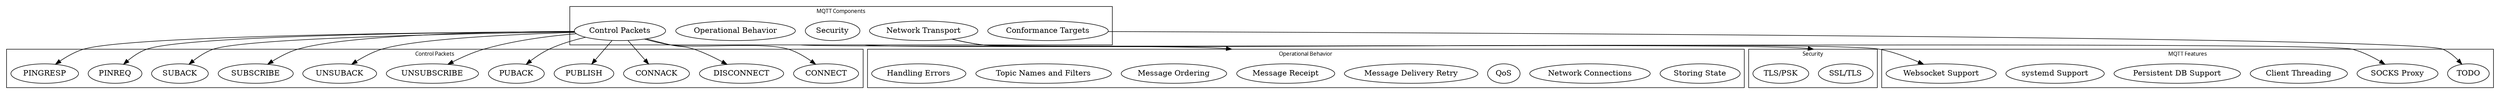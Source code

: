 // Testing manually-constructing a simple digraph from the RFC.
digraph G {
	graph [fontsize=10 fontname="Verdana" compound=true];
	#subgraph cluster_0 {
	#	label="Example subgraph";
	#	a -> b[label="0.2",weight="0.2"];
	#   a -> c[label="0.4",weight="0.4"];
	#   c -> b[label="0.6",weight="0.6"];
	#   c -> e[label="0.6",weight="0.6"];
	#   e -> e[label="0.1",weight="0.1"];
	#   e -> b[label="0.7",weight="0.7"];
	#}

	subgraph cluster_components {
		label="MQTT Components";
		"Control Packets";
		"Operational Behavior";
		"Security";
		"Network Transport";
		"Conformance Targets"; // Maybe.
	}

	// I think this cluster will go away after I fill in the rest.
	subgraph cluster_features {
		label="MQTT Features";
		//"Security" -> "SSL/TLS" -> "TLS/PSK";
		"Network Transport" -> "Websocket Support";
		"Network Transport" -> "SOCKS Proxy";
		"Client Threading";
		"Persistent DB Support";
		"systemd Support";
		//"Operational Behavior" -> "TODO";
		"Conformance Targets" -> "TODO";
		"Control Packets";
	}

	subgraph cluster_security {
		label="Security";
		"SSL/TLS" "TLS/PSK";
	}

	// All the control packets.
	subgraph cluster_packets {
		label="Control Packets";
		"Control Packets" -> "CONNECT";
		"Control Packets" -> "DISCONNECT";
		"Control Packets" -> "CONNACK";
		"Control Packets" -> "PUBLISH";
		"Control Packets" -> "PUBACK";
		"Control Packets" -> "UNSUBSCRIBE";
		"Control Packets" -> "UNSUBACK";
		"Control Packets" -> "SUBSCRIBE";
		"Control Packets" -> "SUBACK";
		"Control Packets" -> "PINREQ";
		"Control Packets" -> "PINGRESP";
	}

	subgraph cluster_opbehavior {
		label="Operational Behavior";
		"Storing State";
		"Network Connections";
		"QoS";
		"Message Delivery Retry";
		"Message Receipt";
		"Message Ordering";
		"Topic Names and Filters";
		"Handling Errors";
	}

	subgraph cluster_nettransport {
		label="Network Transport";
		// TODO.
	}

	// Connect the containers.
	"Operational Behavior" -> "Message Receipt" [ltail=cluster_components lhead=cluster_opbehavior];
	"Security" -> "SSL/TLS" [ltail=cluster_components lhead=cluster_security];
}